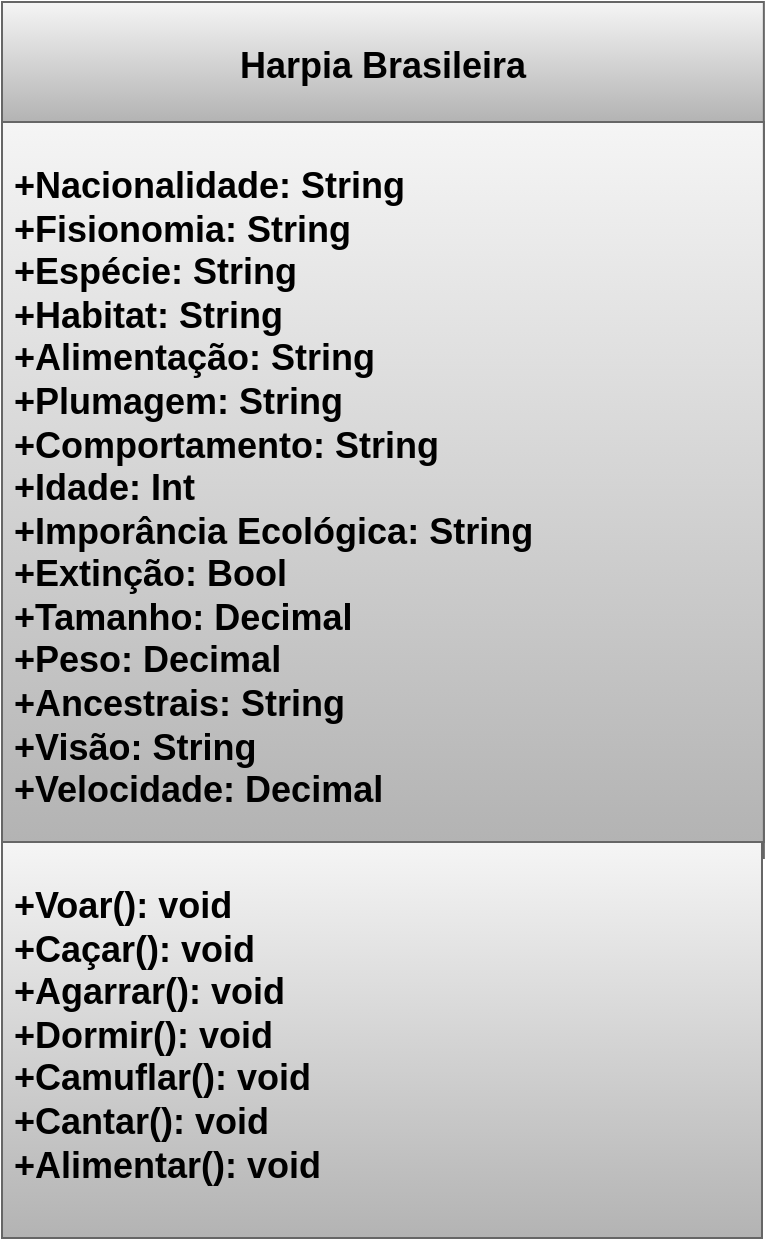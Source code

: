 <mxfile version="21.6.9" type="device">
  <diagram name="Page-1" id="HcWbVflDOAbp3vxymPhq">
    <mxGraphModel dx="1167" dy="681" grid="1" gridSize="10" guides="1" tooltips="1" connect="1" arrows="1" fold="1" page="1" pageScale="1" pageWidth="1169" pageHeight="827" math="0" shadow="0">
      <root>
        <mxCell id="0" />
        <mxCell id="1" parent="0" />
        <mxCell id="ol0N11EWH7k04KDD5P7E-1" value="&lt;h2&gt;Harpia Brasileira&lt;/h2&gt;" style="swimlane;fontStyle=1;align=center;verticalAlign=top;childLayout=stackLayout;horizontal=1;startSize=60;horizontalStack=0;resizeParent=1;resizeParentMax=0;resizeLast=0;collapsible=1;marginBottom=0;whiteSpace=wrap;html=1;fillColor=#f5f5f5;gradientColor=#b3b3b3;strokeColor=#666666;" vertex="1" parent="1">
          <mxGeometry x="360" y="120" width="380.93" height="428" as="geometry" />
        </mxCell>
        <mxCell id="ol0N11EWH7k04KDD5P7E-2" value="&lt;h2&gt;+Nacionalidade: String&lt;br&gt;+Fisionomia: String&lt;br&gt;+Espécie: String&lt;br&gt;+Habitat: String&lt;br&gt;+Alimentação: String&lt;br&gt;+Plumagem: String&lt;br&gt;+Comportamento: String&lt;br&gt;+Idade: Int&lt;br&gt;+Imporância Ecológica: String&lt;br&gt;+Extinção: Bool&lt;br&gt;+Tamanho: Decimal&lt;br&gt;+Peso: Decimal&lt;br&gt;+Ancestrais: String&lt;br&gt;+Visão: String&lt;br&gt;+Velocidade: Decimal&lt;/h2&gt;" style="text;strokeColor=#666666;fillColor=#f5f5f5;align=left;verticalAlign=top;spacingLeft=4;spacingRight=4;overflow=hidden;rotatable=0;points=[[0,0.5],[1,0.5]];portConstraint=eastwest;whiteSpace=wrap;html=1;gradientColor=#b3b3b3;" vertex="1" parent="ol0N11EWH7k04KDD5P7E-1">
          <mxGeometry y="60" width="380.93" height="360" as="geometry" />
        </mxCell>
        <mxCell id="ol0N11EWH7k04KDD5P7E-3" value="" style="line;strokeWidth=1;fillColor=none;align=left;verticalAlign=middle;spacingTop=-1;spacingLeft=3;spacingRight=3;rotatable=0;labelPosition=right;points=[];portConstraint=eastwest;strokeColor=inherit;" vertex="1" parent="ol0N11EWH7k04KDD5P7E-1">
          <mxGeometry y="420" width="380.93" height="8" as="geometry" />
        </mxCell>
        <mxCell id="ol0N11EWH7k04KDD5P7E-4" value="&lt;h2&gt;+Voar(): void&lt;br&gt;+Caçar(): void&lt;br&gt;+Agarrar(): void&lt;br&gt;+Dormir(): void&lt;br&gt;+Camuflar(): void&lt;br&gt;+Cantar(): void&lt;br&gt;+Alimentar(): void&lt;/h2&gt;" style="text;align=left;verticalAlign=top;spacingLeft=4;spacingRight=4;overflow=hidden;rotatable=0;points=[[0,0.5],[1,0.5]];portConstraint=eastwest;whiteSpace=wrap;html=1;strokeWidth=1;fillColor=#f5f5f5;gradientColor=#b3b3b3;strokeColor=#666666;" vertex="1" parent="1">
          <mxGeometry x="360" y="540" width="380" height="198" as="geometry" />
        </mxCell>
      </root>
    </mxGraphModel>
  </diagram>
</mxfile>
